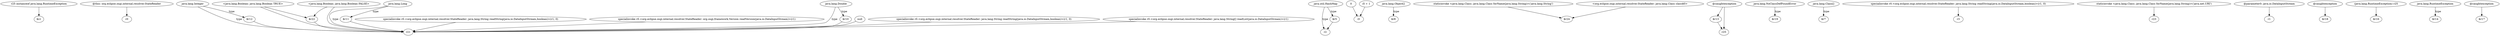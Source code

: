 digraph g {
0[label="r25 instanceof java.lang.RuntimeException"]
1[label="$z1"]
0->1[label=""]
2[label="@this: org.eclipse.osgi.internal.resolver.StateReader"]
3[label="r0"]
2->3[label=""]
4[label="java.lang.Integer"]
5[label="r21"]
4->5[label="type"]
6[label="java.util.HashMap"]
7[label="r2"]
6->7[label="type"]
8[label="<java.lang.Boolean: java.lang.Boolean TRUE>"]
9[label="$r22"]
8->9[label=""]
8->5[label=""]
10[label="0"]
11[label="i5"]
10->11[label=""]
12[label="java.lang.Long"]
12->5[label="type"]
13[label="$r5"]
13->7[label=""]
14[label="java.lang.Object[]"]
15[label="$r8"]
14->15[label="type"]
16[label="staticinvoke <java.lang.Class: java.lang.Class forName(java.lang.String)>('java.lang.String')"]
17[label="$r24"]
16->17[label=""]
18[label="@caughtexception"]
19[label="$r13"]
18->19[label=""]
20[label="$r12"]
20->5[label=""]
21[label="<java.lang.Boolean: java.lang.Boolean FALSE>"]
21->5[label=""]
22[label="r25"]
19->22[label=""]
23[label="<org.eclipse.osgi.internal.resolver.StateReader: java.lang.Class class$0>"]
23->17[label=""]
24[label="java.lang.NoClassDefFoundError"]
25[label="$r19"]
24->25[label="type"]
26[label="$r11"]
12->26[label="type"]
27[label="java.lang.Class[]"]
28[label="$r7"]
27->28[label="type"]
29[label="i5 + 1"]
29->11[label=""]
30[label="specialinvoke r0.<org.eclipse.osgi.internal.resolver.StateReader: java.lang.String readString(java.io.DataInputStream,boolean)>(r1, 0)"]
30->5[label=""]
4->20[label="type"]
31[label="specialinvoke r0.<org.eclipse.osgi.internal.resolver.StateReader: org.osgi.framework.Version readVersion(java.io.DataInputStream)>(r1)"]
31->5[label=""]
32[label="specialinvoke r0.<org.eclipse.osgi.internal.resolver.StateReader: java.lang.String readString(java.io.DataInputStream,boolean)>(r1, 0)"]
33[label="r3"]
32->33[label=""]
34[label="$r10"]
34->5[label=""]
35[label="staticinvoke <java.lang.Class: java.lang.Class forName(java.lang.String)>('java.net.URI')"]
36[label="r23"]
35->36[label=""]
37[label="@parameter0: java.io.DataInputStream"]
38[label="r1"]
37->38[label=""]
21->9[label=""]
39[label="@caughtexception"]
40[label="$r18"]
39->40[label=""]
41[label="null"]
41->5[label=""]
26->5[label=""]
42[label="java.lang.Double"]
42->34[label="type"]
9->5[label=""]
6->13[label="type"]
42->5[label="type"]
43[label="specialinvoke r0.<org.eclipse.osgi.internal.resolver.StateReader: java.lang.String readString(java.io.DataInputStream,boolean)>(r1, 0)"]
43->5[label=""]
18->22[label=""]
44[label="specialinvoke r0.<org.eclipse.osgi.internal.resolver.StateReader: java.lang.String[] readList(java.io.DataInputStream)>(r1)"]
44->5[label=""]
45[label="(java.lang.RuntimeException) r25"]
46[label="$r16"]
45->46[label=""]
47[label="java.lang.RuntimeException"]
48[label="$r14"]
47->48[label="type"]
49[label="@caughtexception"]
50[label="$r17"]
49->50[label=""]
}
